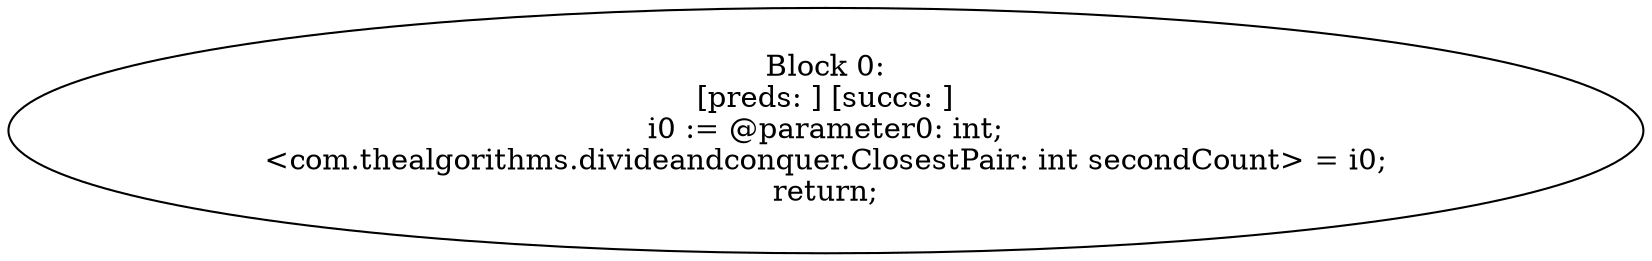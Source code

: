 digraph "unitGraph" {
    "Block 0:
[preds: ] [succs: ]
i0 := @parameter0: int;
<com.thealgorithms.divideandconquer.ClosestPair: int secondCount> = i0;
return;
"
}
